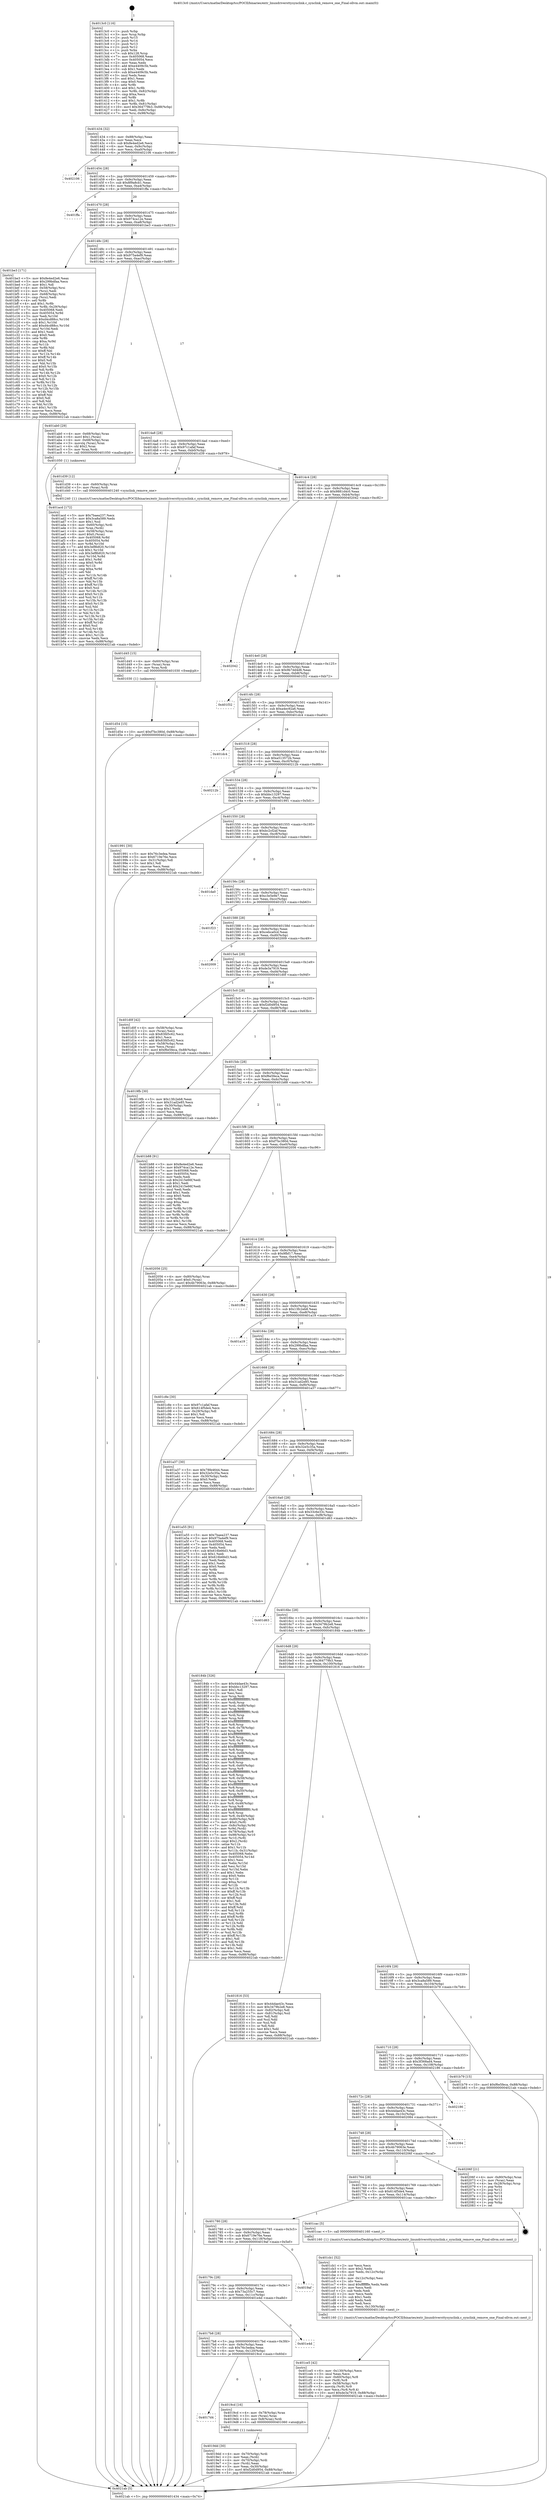 digraph "0x4013c0" {
  label = "0x4013c0 (/mnt/c/Users/mathe/Desktop/tcc/POCII/binaries/extr_linuxdriversttysynclink.c_synclink_remove_one_Final-ollvm.out::main(0))"
  labelloc = "t"
  node[shape=record]

  Entry [label="",width=0.3,height=0.3,shape=circle,fillcolor=black,style=filled]
  "0x401434" [label="{
     0x401434 [32]\l
     | [instrs]\l
     &nbsp;&nbsp;0x401434 \<+6\>: mov -0x88(%rbp),%eax\l
     &nbsp;&nbsp;0x40143a \<+2\>: mov %eax,%ecx\l
     &nbsp;&nbsp;0x40143c \<+6\>: sub $0x8e4ed2e6,%ecx\l
     &nbsp;&nbsp;0x401442 \<+6\>: mov %eax,-0x9c(%rbp)\l
     &nbsp;&nbsp;0x401448 \<+6\>: mov %ecx,-0xa0(%rbp)\l
     &nbsp;&nbsp;0x40144e \<+6\>: je 0000000000402106 \<main+0xd46\>\l
  }"]
  "0x402106" [label="{
     0x402106\l
  }", style=dashed]
  "0x401454" [label="{
     0x401454 [28]\l
     | [instrs]\l
     &nbsp;&nbsp;0x401454 \<+5\>: jmp 0000000000401459 \<main+0x99\>\l
     &nbsp;&nbsp;0x401459 \<+6\>: mov -0x9c(%rbp),%eax\l
     &nbsp;&nbsp;0x40145f \<+5\>: sub $0x8f9a8cb1,%eax\l
     &nbsp;&nbsp;0x401464 \<+6\>: mov %eax,-0xa4(%rbp)\l
     &nbsp;&nbsp;0x40146a \<+6\>: je 0000000000401ffa \<main+0xc3a\>\l
  }"]
  Exit [label="",width=0.3,height=0.3,shape=circle,fillcolor=black,style=filled,peripheries=2]
  "0x401ffa" [label="{
     0x401ffa\l
  }", style=dashed]
  "0x401470" [label="{
     0x401470 [28]\l
     | [instrs]\l
     &nbsp;&nbsp;0x401470 \<+5\>: jmp 0000000000401475 \<main+0xb5\>\l
     &nbsp;&nbsp;0x401475 \<+6\>: mov -0x9c(%rbp),%eax\l
     &nbsp;&nbsp;0x40147b \<+5\>: sub $0x974ca12e,%eax\l
     &nbsp;&nbsp;0x401480 \<+6\>: mov %eax,-0xa8(%rbp)\l
     &nbsp;&nbsp;0x401486 \<+6\>: je 0000000000401be3 \<main+0x823\>\l
  }"]
  "0x401d54" [label="{
     0x401d54 [15]\l
     | [instrs]\l
     &nbsp;&nbsp;0x401d54 \<+10\>: movl $0xf7bc380d,-0x88(%rbp)\l
     &nbsp;&nbsp;0x401d5e \<+5\>: jmp 00000000004021ab \<main+0xdeb\>\l
  }"]
  "0x401be3" [label="{
     0x401be3 [171]\l
     | [instrs]\l
     &nbsp;&nbsp;0x401be3 \<+5\>: mov $0x8e4ed2e6,%eax\l
     &nbsp;&nbsp;0x401be8 \<+5\>: mov $0x299bdfaa,%ecx\l
     &nbsp;&nbsp;0x401bed \<+2\>: mov $0x1,%dl\l
     &nbsp;&nbsp;0x401bef \<+4\>: mov -0x58(%rbp),%rsi\l
     &nbsp;&nbsp;0x401bf3 \<+2\>: mov (%rsi),%edi\l
     &nbsp;&nbsp;0x401bf5 \<+4\>: mov -0x68(%rbp),%rsi\l
     &nbsp;&nbsp;0x401bf9 \<+2\>: cmp (%rsi),%edi\l
     &nbsp;&nbsp;0x401bfb \<+4\>: setl %r8b\l
     &nbsp;&nbsp;0x401bff \<+4\>: and $0x1,%r8b\l
     &nbsp;&nbsp;0x401c03 \<+4\>: mov %r8b,-0x29(%rbp)\l
     &nbsp;&nbsp;0x401c07 \<+7\>: mov 0x405068,%edi\l
     &nbsp;&nbsp;0x401c0e \<+8\>: mov 0x405054,%r9d\l
     &nbsp;&nbsp;0x401c16 \<+3\>: mov %edi,%r10d\l
     &nbsp;&nbsp;0x401c19 \<+7\>: sub $0xd4cd88cc,%r10d\l
     &nbsp;&nbsp;0x401c20 \<+4\>: sub $0x1,%r10d\l
     &nbsp;&nbsp;0x401c24 \<+7\>: add $0xd4cd88cc,%r10d\l
     &nbsp;&nbsp;0x401c2b \<+4\>: imul %r10d,%edi\l
     &nbsp;&nbsp;0x401c2f \<+3\>: and $0x1,%edi\l
     &nbsp;&nbsp;0x401c32 \<+3\>: cmp $0x0,%edi\l
     &nbsp;&nbsp;0x401c35 \<+4\>: sete %r8b\l
     &nbsp;&nbsp;0x401c39 \<+4\>: cmp $0xa,%r9d\l
     &nbsp;&nbsp;0x401c3d \<+4\>: setl %r11b\l
     &nbsp;&nbsp;0x401c41 \<+3\>: mov %r8b,%bl\l
     &nbsp;&nbsp;0x401c44 \<+3\>: xor $0xff,%bl\l
     &nbsp;&nbsp;0x401c47 \<+3\>: mov %r11b,%r14b\l
     &nbsp;&nbsp;0x401c4a \<+4\>: xor $0xff,%r14b\l
     &nbsp;&nbsp;0x401c4e \<+3\>: xor $0x0,%dl\l
     &nbsp;&nbsp;0x401c51 \<+3\>: mov %bl,%r15b\l
     &nbsp;&nbsp;0x401c54 \<+4\>: and $0x0,%r15b\l
     &nbsp;&nbsp;0x401c58 \<+3\>: and %dl,%r8b\l
     &nbsp;&nbsp;0x401c5b \<+3\>: mov %r14b,%r12b\l
     &nbsp;&nbsp;0x401c5e \<+4\>: and $0x0,%r12b\l
     &nbsp;&nbsp;0x401c62 \<+3\>: and %dl,%r11b\l
     &nbsp;&nbsp;0x401c65 \<+3\>: or %r8b,%r15b\l
     &nbsp;&nbsp;0x401c68 \<+3\>: or %r11b,%r12b\l
     &nbsp;&nbsp;0x401c6b \<+3\>: xor %r12b,%r15b\l
     &nbsp;&nbsp;0x401c6e \<+3\>: or %r14b,%bl\l
     &nbsp;&nbsp;0x401c71 \<+3\>: xor $0xff,%bl\l
     &nbsp;&nbsp;0x401c74 \<+3\>: or $0x0,%dl\l
     &nbsp;&nbsp;0x401c77 \<+2\>: and %dl,%bl\l
     &nbsp;&nbsp;0x401c79 \<+3\>: or %bl,%r15b\l
     &nbsp;&nbsp;0x401c7c \<+4\>: test $0x1,%r15b\l
     &nbsp;&nbsp;0x401c80 \<+3\>: cmovne %ecx,%eax\l
     &nbsp;&nbsp;0x401c83 \<+6\>: mov %eax,-0x88(%rbp)\l
     &nbsp;&nbsp;0x401c89 \<+5\>: jmp 00000000004021ab \<main+0xdeb\>\l
  }"]
  "0x40148c" [label="{
     0x40148c [28]\l
     | [instrs]\l
     &nbsp;&nbsp;0x40148c \<+5\>: jmp 0000000000401491 \<main+0xd1\>\l
     &nbsp;&nbsp;0x401491 \<+6\>: mov -0x9c(%rbp),%eax\l
     &nbsp;&nbsp;0x401497 \<+5\>: sub $0x975a4ef9,%eax\l
     &nbsp;&nbsp;0x40149c \<+6\>: mov %eax,-0xac(%rbp)\l
     &nbsp;&nbsp;0x4014a2 \<+6\>: je 0000000000401ab0 \<main+0x6f0\>\l
  }"]
  "0x401d45" [label="{
     0x401d45 [15]\l
     | [instrs]\l
     &nbsp;&nbsp;0x401d45 \<+4\>: mov -0x60(%rbp),%rax\l
     &nbsp;&nbsp;0x401d49 \<+3\>: mov (%rax),%rax\l
     &nbsp;&nbsp;0x401d4c \<+3\>: mov %rax,%rdi\l
     &nbsp;&nbsp;0x401d4f \<+5\>: call 0000000000401030 \<free@plt\>\l
     | [calls]\l
     &nbsp;&nbsp;0x401030 \{1\} (unknown)\l
  }"]
  "0x401ab0" [label="{
     0x401ab0 [29]\l
     | [instrs]\l
     &nbsp;&nbsp;0x401ab0 \<+4\>: mov -0x68(%rbp),%rax\l
     &nbsp;&nbsp;0x401ab4 \<+6\>: movl $0x1,(%rax)\l
     &nbsp;&nbsp;0x401aba \<+4\>: mov -0x68(%rbp),%rax\l
     &nbsp;&nbsp;0x401abe \<+3\>: movslq (%rax),%rax\l
     &nbsp;&nbsp;0x401ac1 \<+4\>: shl $0x2,%rax\l
     &nbsp;&nbsp;0x401ac5 \<+3\>: mov %rax,%rdi\l
     &nbsp;&nbsp;0x401ac8 \<+5\>: call 0000000000401050 \<malloc@plt\>\l
     | [calls]\l
     &nbsp;&nbsp;0x401050 \{1\} (unknown)\l
  }"]
  "0x4014a8" [label="{
     0x4014a8 [28]\l
     | [instrs]\l
     &nbsp;&nbsp;0x4014a8 \<+5\>: jmp 00000000004014ad \<main+0xed\>\l
     &nbsp;&nbsp;0x4014ad \<+6\>: mov -0x9c(%rbp),%eax\l
     &nbsp;&nbsp;0x4014b3 \<+5\>: sub $0x97c1afaf,%eax\l
     &nbsp;&nbsp;0x4014b8 \<+6\>: mov %eax,-0xb0(%rbp)\l
     &nbsp;&nbsp;0x4014be \<+6\>: je 0000000000401d39 \<main+0x979\>\l
  }"]
  "0x401ce5" [label="{
     0x401ce5 [42]\l
     | [instrs]\l
     &nbsp;&nbsp;0x401ce5 \<+6\>: mov -0x130(%rbp),%ecx\l
     &nbsp;&nbsp;0x401ceb \<+3\>: imul %eax,%ecx\l
     &nbsp;&nbsp;0x401cee \<+4\>: mov -0x60(%rbp),%r8\l
     &nbsp;&nbsp;0x401cf2 \<+3\>: mov (%r8),%r8\l
     &nbsp;&nbsp;0x401cf5 \<+4\>: mov -0x58(%rbp),%r9\l
     &nbsp;&nbsp;0x401cf9 \<+3\>: movslq (%r9),%r9\l
     &nbsp;&nbsp;0x401cfc \<+4\>: mov %ecx,(%r8,%r9,4)\l
     &nbsp;&nbsp;0x401d00 \<+10\>: movl $0xde3a7919,-0x88(%rbp)\l
     &nbsp;&nbsp;0x401d0a \<+5\>: jmp 00000000004021ab \<main+0xdeb\>\l
  }"]
  "0x401d39" [label="{
     0x401d39 [12]\l
     | [instrs]\l
     &nbsp;&nbsp;0x401d39 \<+4\>: mov -0x60(%rbp),%rax\l
     &nbsp;&nbsp;0x401d3d \<+3\>: mov (%rax),%rdi\l
     &nbsp;&nbsp;0x401d40 \<+5\>: call 0000000000401240 \<synclink_remove_one\>\l
     | [calls]\l
     &nbsp;&nbsp;0x401240 \{1\} (/mnt/c/Users/mathe/Desktop/tcc/POCII/binaries/extr_linuxdriversttysynclink.c_synclink_remove_one_Final-ollvm.out::synclink_remove_one)\l
  }"]
  "0x4014c4" [label="{
     0x4014c4 [28]\l
     | [instrs]\l
     &nbsp;&nbsp;0x4014c4 \<+5\>: jmp 00000000004014c9 \<main+0x109\>\l
     &nbsp;&nbsp;0x4014c9 \<+6\>: mov -0x9c(%rbp),%eax\l
     &nbsp;&nbsp;0x4014cf \<+5\>: sub $0x9881d4c0,%eax\l
     &nbsp;&nbsp;0x4014d4 \<+6\>: mov %eax,-0xb4(%rbp)\l
     &nbsp;&nbsp;0x4014da \<+6\>: je 0000000000402042 \<main+0xc82\>\l
  }"]
  "0x401cb1" [label="{
     0x401cb1 [52]\l
     | [instrs]\l
     &nbsp;&nbsp;0x401cb1 \<+2\>: xor %ecx,%ecx\l
     &nbsp;&nbsp;0x401cb3 \<+5\>: mov $0x2,%edx\l
     &nbsp;&nbsp;0x401cb8 \<+6\>: mov %edx,-0x12c(%rbp)\l
     &nbsp;&nbsp;0x401cbe \<+1\>: cltd\l
     &nbsp;&nbsp;0x401cbf \<+6\>: mov -0x12c(%rbp),%esi\l
     &nbsp;&nbsp;0x401cc5 \<+2\>: idiv %esi\l
     &nbsp;&nbsp;0x401cc7 \<+6\>: imul $0xfffffffe,%edx,%edx\l
     &nbsp;&nbsp;0x401ccd \<+2\>: mov %ecx,%edi\l
     &nbsp;&nbsp;0x401ccf \<+2\>: sub %edx,%edi\l
     &nbsp;&nbsp;0x401cd1 \<+2\>: mov %ecx,%edx\l
     &nbsp;&nbsp;0x401cd3 \<+3\>: sub $0x1,%edx\l
     &nbsp;&nbsp;0x401cd6 \<+2\>: add %edx,%edi\l
     &nbsp;&nbsp;0x401cd8 \<+2\>: sub %edi,%ecx\l
     &nbsp;&nbsp;0x401cda \<+6\>: mov %ecx,-0x130(%rbp)\l
     &nbsp;&nbsp;0x401ce0 \<+5\>: call 0000000000401160 \<next_i\>\l
     | [calls]\l
     &nbsp;&nbsp;0x401160 \{1\} (/mnt/c/Users/mathe/Desktop/tcc/POCII/binaries/extr_linuxdriversttysynclink.c_synclink_remove_one_Final-ollvm.out::next_i)\l
  }"]
  "0x402042" [label="{
     0x402042\l
  }", style=dashed]
  "0x4014e0" [label="{
     0x4014e0 [28]\l
     | [instrs]\l
     &nbsp;&nbsp;0x4014e0 \<+5\>: jmp 00000000004014e5 \<main+0x125\>\l
     &nbsp;&nbsp;0x4014e5 \<+6\>: mov -0x9c(%rbp),%eax\l
     &nbsp;&nbsp;0x4014eb \<+5\>: sub $0x9b7dd4d6,%eax\l
     &nbsp;&nbsp;0x4014f0 \<+6\>: mov %eax,-0xb8(%rbp)\l
     &nbsp;&nbsp;0x4014f6 \<+6\>: je 0000000000401f32 \<main+0xb72\>\l
  }"]
  "0x401acd" [label="{
     0x401acd [172]\l
     | [instrs]\l
     &nbsp;&nbsp;0x401acd \<+5\>: mov $0x7baea237,%ecx\l
     &nbsp;&nbsp;0x401ad2 \<+5\>: mov $0x3ca8a589,%edx\l
     &nbsp;&nbsp;0x401ad7 \<+3\>: mov $0x1,%sil\l
     &nbsp;&nbsp;0x401ada \<+4\>: mov -0x60(%rbp),%rdi\l
     &nbsp;&nbsp;0x401ade \<+3\>: mov %rax,(%rdi)\l
     &nbsp;&nbsp;0x401ae1 \<+4\>: mov -0x58(%rbp),%rax\l
     &nbsp;&nbsp;0x401ae5 \<+6\>: movl $0x0,(%rax)\l
     &nbsp;&nbsp;0x401aeb \<+8\>: mov 0x405068,%r8d\l
     &nbsp;&nbsp;0x401af3 \<+8\>: mov 0x405054,%r9d\l
     &nbsp;&nbsp;0x401afb \<+3\>: mov %r8d,%r10d\l
     &nbsp;&nbsp;0x401afe \<+7\>: add $0x3ef8b820,%r10d\l
     &nbsp;&nbsp;0x401b05 \<+4\>: sub $0x1,%r10d\l
     &nbsp;&nbsp;0x401b09 \<+7\>: sub $0x3ef8b820,%r10d\l
     &nbsp;&nbsp;0x401b10 \<+4\>: imul %r10d,%r8d\l
     &nbsp;&nbsp;0x401b14 \<+4\>: and $0x1,%r8d\l
     &nbsp;&nbsp;0x401b18 \<+4\>: cmp $0x0,%r8d\l
     &nbsp;&nbsp;0x401b1c \<+4\>: sete %r11b\l
     &nbsp;&nbsp;0x401b20 \<+4\>: cmp $0xa,%r9d\l
     &nbsp;&nbsp;0x401b24 \<+3\>: setl %bl\l
     &nbsp;&nbsp;0x401b27 \<+3\>: mov %r11b,%r14b\l
     &nbsp;&nbsp;0x401b2a \<+4\>: xor $0xff,%r14b\l
     &nbsp;&nbsp;0x401b2e \<+3\>: mov %bl,%r15b\l
     &nbsp;&nbsp;0x401b31 \<+4\>: xor $0xff,%r15b\l
     &nbsp;&nbsp;0x401b35 \<+4\>: xor $0x0,%sil\l
     &nbsp;&nbsp;0x401b39 \<+3\>: mov %r14b,%r12b\l
     &nbsp;&nbsp;0x401b3c \<+4\>: and $0x0,%r12b\l
     &nbsp;&nbsp;0x401b40 \<+3\>: and %sil,%r11b\l
     &nbsp;&nbsp;0x401b43 \<+3\>: mov %r15b,%r13b\l
     &nbsp;&nbsp;0x401b46 \<+4\>: and $0x0,%r13b\l
     &nbsp;&nbsp;0x401b4a \<+3\>: and %sil,%bl\l
     &nbsp;&nbsp;0x401b4d \<+3\>: or %r11b,%r12b\l
     &nbsp;&nbsp;0x401b50 \<+3\>: or %bl,%r13b\l
     &nbsp;&nbsp;0x401b53 \<+3\>: xor %r13b,%r12b\l
     &nbsp;&nbsp;0x401b56 \<+3\>: or %r15b,%r14b\l
     &nbsp;&nbsp;0x401b59 \<+4\>: xor $0xff,%r14b\l
     &nbsp;&nbsp;0x401b5d \<+4\>: or $0x0,%sil\l
     &nbsp;&nbsp;0x401b61 \<+3\>: and %sil,%r14b\l
     &nbsp;&nbsp;0x401b64 \<+3\>: or %r14b,%r12b\l
     &nbsp;&nbsp;0x401b67 \<+4\>: test $0x1,%r12b\l
     &nbsp;&nbsp;0x401b6b \<+3\>: cmovne %edx,%ecx\l
     &nbsp;&nbsp;0x401b6e \<+6\>: mov %ecx,-0x88(%rbp)\l
     &nbsp;&nbsp;0x401b74 \<+5\>: jmp 00000000004021ab \<main+0xdeb\>\l
  }"]
  "0x401f32" [label="{
     0x401f32\l
  }", style=dashed]
  "0x4014fc" [label="{
     0x4014fc [28]\l
     | [instrs]\l
     &nbsp;&nbsp;0x4014fc \<+5\>: jmp 0000000000401501 \<main+0x141\>\l
     &nbsp;&nbsp;0x401501 \<+6\>: mov -0x9c(%rbp),%eax\l
     &nbsp;&nbsp;0x401507 \<+5\>: sub $0xa4ec92a6,%eax\l
     &nbsp;&nbsp;0x40150c \<+6\>: mov %eax,-0xbc(%rbp)\l
     &nbsp;&nbsp;0x401512 \<+6\>: je 0000000000401dc4 \<main+0xa04\>\l
  }"]
  "0x4019dd" [label="{
     0x4019dd [30]\l
     | [instrs]\l
     &nbsp;&nbsp;0x4019dd \<+4\>: mov -0x70(%rbp),%rdi\l
     &nbsp;&nbsp;0x4019e1 \<+2\>: mov %eax,(%rdi)\l
     &nbsp;&nbsp;0x4019e3 \<+4\>: mov -0x70(%rbp),%rdi\l
     &nbsp;&nbsp;0x4019e7 \<+2\>: mov (%rdi),%eax\l
     &nbsp;&nbsp;0x4019e9 \<+3\>: mov %eax,-0x30(%rbp)\l
     &nbsp;&nbsp;0x4019ec \<+10\>: movl $0xf2d0d954,-0x88(%rbp)\l
     &nbsp;&nbsp;0x4019f6 \<+5\>: jmp 00000000004021ab \<main+0xdeb\>\l
  }"]
  "0x401dc4" [label="{
     0x401dc4\l
  }", style=dashed]
  "0x401518" [label="{
     0x401518 [28]\l
     | [instrs]\l
     &nbsp;&nbsp;0x401518 \<+5\>: jmp 000000000040151d \<main+0x15d\>\l
     &nbsp;&nbsp;0x40151d \<+6\>: mov -0x9c(%rbp),%eax\l
     &nbsp;&nbsp;0x401523 \<+5\>: sub $0xa513572b,%eax\l
     &nbsp;&nbsp;0x401528 \<+6\>: mov %eax,-0xc0(%rbp)\l
     &nbsp;&nbsp;0x40152e \<+6\>: je 000000000040212b \<main+0xd6b\>\l
  }"]
  "0x4017d4" [label="{
     0x4017d4\l
  }", style=dashed]
  "0x40212b" [label="{
     0x40212b\l
  }", style=dashed]
  "0x401534" [label="{
     0x401534 [28]\l
     | [instrs]\l
     &nbsp;&nbsp;0x401534 \<+5\>: jmp 0000000000401539 \<main+0x179\>\l
     &nbsp;&nbsp;0x401539 \<+6\>: mov -0x9c(%rbp),%eax\l
     &nbsp;&nbsp;0x40153f \<+5\>: sub $0xbbc13297,%eax\l
     &nbsp;&nbsp;0x401544 \<+6\>: mov %eax,-0xc4(%rbp)\l
     &nbsp;&nbsp;0x40154a \<+6\>: je 0000000000401991 \<main+0x5d1\>\l
  }"]
  "0x4019cd" [label="{
     0x4019cd [16]\l
     | [instrs]\l
     &nbsp;&nbsp;0x4019cd \<+4\>: mov -0x78(%rbp),%rax\l
     &nbsp;&nbsp;0x4019d1 \<+3\>: mov (%rax),%rax\l
     &nbsp;&nbsp;0x4019d4 \<+4\>: mov 0x8(%rax),%rdi\l
     &nbsp;&nbsp;0x4019d8 \<+5\>: call 0000000000401060 \<atoi@plt\>\l
     | [calls]\l
     &nbsp;&nbsp;0x401060 \{1\} (unknown)\l
  }"]
  "0x401991" [label="{
     0x401991 [30]\l
     | [instrs]\l
     &nbsp;&nbsp;0x401991 \<+5\>: mov $0x76c3edea,%eax\l
     &nbsp;&nbsp;0x401996 \<+5\>: mov $0x6719e76e,%ecx\l
     &nbsp;&nbsp;0x40199b \<+3\>: mov -0x31(%rbp),%dl\l
     &nbsp;&nbsp;0x40199e \<+3\>: test $0x1,%dl\l
     &nbsp;&nbsp;0x4019a1 \<+3\>: cmovne %ecx,%eax\l
     &nbsp;&nbsp;0x4019a4 \<+6\>: mov %eax,-0x88(%rbp)\l
     &nbsp;&nbsp;0x4019aa \<+5\>: jmp 00000000004021ab \<main+0xdeb\>\l
  }"]
  "0x401550" [label="{
     0x401550 [28]\l
     | [instrs]\l
     &nbsp;&nbsp;0x401550 \<+5\>: jmp 0000000000401555 \<main+0x195\>\l
     &nbsp;&nbsp;0x401555 \<+6\>: mov -0x9c(%rbp),%eax\l
     &nbsp;&nbsp;0x40155b \<+5\>: sub $0xbc2cf2af,%eax\l
     &nbsp;&nbsp;0x401560 \<+6\>: mov %eax,-0xc8(%rbp)\l
     &nbsp;&nbsp;0x401566 \<+6\>: je 0000000000401da0 \<main+0x9e0\>\l
  }"]
  "0x4017b8" [label="{
     0x4017b8 [28]\l
     | [instrs]\l
     &nbsp;&nbsp;0x4017b8 \<+5\>: jmp 00000000004017bd \<main+0x3fd\>\l
     &nbsp;&nbsp;0x4017bd \<+6\>: mov -0x9c(%rbp),%eax\l
     &nbsp;&nbsp;0x4017c3 \<+5\>: sub $0x76c3edea,%eax\l
     &nbsp;&nbsp;0x4017c8 \<+6\>: mov %eax,-0x120(%rbp)\l
     &nbsp;&nbsp;0x4017ce \<+6\>: je 00000000004019cd \<main+0x60d\>\l
  }"]
  "0x401da0" [label="{
     0x401da0\l
  }", style=dashed]
  "0x40156c" [label="{
     0x40156c [28]\l
     | [instrs]\l
     &nbsp;&nbsp;0x40156c \<+5\>: jmp 0000000000401571 \<main+0x1b1\>\l
     &nbsp;&nbsp;0x401571 \<+6\>: mov -0x9c(%rbp),%eax\l
     &nbsp;&nbsp;0x401577 \<+5\>: sub $0xc3e5e9e7,%eax\l
     &nbsp;&nbsp;0x40157c \<+6\>: mov %eax,-0xcc(%rbp)\l
     &nbsp;&nbsp;0x401582 \<+6\>: je 0000000000401f23 \<main+0xb63\>\l
  }"]
  "0x401e4d" [label="{
     0x401e4d\l
  }", style=dashed]
  "0x401f23" [label="{
     0x401f23\l
  }", style=dashed]
  "0x401588" [label="{
     0x401588 [28]\l
     | [instrs]\l
     &nbsp;&nbsp;0x401588 \<+5\>: jmp 000000000040158d \<main+0x1cd\>\l
     &nbsp;&nbsp;0x40158d \<+6\>: mov -0x9c(%rbp),%eax\l
     &nbsp;&nbsp;0x401593 \<+5\>: sub $0xcebca0cd,%eax\l
     &nbsp;&nbsp;0x401598 \<+6\>: mov %eax,-0xd0(%rbp)\l
     &nbsp;&nbsp;0x40159e \<+6\>: je 0000000000402009 \<main+0xc49\>\l
  }"]
  "0x40179c" [label="{
     0x40179c [28]\l
     | [instrs]\l
     &nbsp;&nbsp;0x40179c \<+5\>: jmp 00000000004017a1 \<main+0x3e1\>\l
     &nbsp;&nbsp;0x4017a1 \<+6\>: mov -0x9c(%rbp),%eax\l
     &nbsp;&nbsp;0x4017a7 \<+5\>: sub $0x73a255c7,%eax\l
     &nbsp;&nbsp;0x4017ac \<+6\>: mov %eax,-0x11c(%rbp)\l
     &nbsp;&nbsp;0x4017b2 \<+6\>: je 0000000000401e4d \<main+0xa8d\>\l
  }"]
  "0x402009" [label="{
     0x402009\l
  }", style=dashed]
  "0x4015a4" [label="{
     0x4015a4 [28]\l
     | [instrs]\l
     &nbsp;&nbsp;0x4015a4 \<+5\>: jmp 00000000004015a9 \<main+0x1e9\>\l
     &nbsp;&nbsp;0x4015a9 \<+6\>: mov -0x9c(%rbp),%eax\l
     &nbsp;&nbsp;0x4015af \<+5\>: sub $0xde3a7919,%eax\l
     &nbsp;&nbsp;0x4015b4 \<+6\>: mov %eax,-0xd4(%rbp)\l
     &nbsp;&nbsp;0x4015ba \<+6\>: je 0000000000401d0f \<main+0x94f\>\l
  }"]
  "0x4019af" [label="{
     0x4019af\l
  }", style=dashed]
  "0x401d0f" [label="{
     0x401d0f [42]\l
     | [instrs]\l
     &nbsp;&nbsp;0x401d0f \<+4\>: mov -0x58(%rbp),%rax\l
     &nbsp;&nbsp;0x401d13 \<+2\>: mov (%rax),%ecx\l
     &nbsp;&nbsp;0x401d15 \<+6\>: sub $0x83fd5c62,%ecx\l
     &nbsp;&nbsp;0x401d1b \<+3\>: add $0x1,%ecx\l
     &nbsp;&nbsp;0x401d1e \<+6\>: add $0x83fd5c62,%ecx\l
     &nbsp;&nbsp;0x401d24 \<+4\>: mov -0x58(%rbp),%rax\l
     &nbsp;&nbsp;0x401d28 \<+2\>: mov %ecx,(%rax)\l
     &nbsp;&nbsp;0x401d2a \<+10\>: movl $0xf6e5feca,-0x88(%rbp)\l
     &nbsp;&nbsp;0x401d34 \<+5\>: jmp 00000000004021ab \<main+0xdeb\>\l
  }"]
  "0x4015c0" [label="{
     0x4015c0 [28]\l
     | [instrs]\l
     &nbsp;&nbsp;0x4015c0 \<+5\>: jmp 00000000004015c5 \<main+0x205\>\l
     &nbsp;&nbsp;0x4015c5 \<+6\>: mov -0x9c(%rbp),%eax\l
     &nbsp;&nbsp;0x4015cb \<+5\>: sub $0xf2d0d954,%eax\l
     &nbsp;&nbsp;0x4015d0 \<+6\>: mov %eax,-0xd8(%rbp)\l
     &nbsp;&nbsp;0x4015d6 \<+6\>: je 00000000004019fb \<main+0x63b\>\l
  }"]
  "0x401780" [label="{
     0x401780 [28]\l
     | [instrs]\l
     &nbsp;&nbsp;0x401780 \<+5\>: jmp 0000000000401785 \<main+0x3c5\>\l
     &nbsp;&nbsp;0x401785 \<+6\>: mov -0x9c(%rbp),%eax\l
     &nbsp;&nbsp;0x40178b \<+5\>: sub $0x6719e76e,%eax\l
     &nbsp;&nbsp;0x401790 \<+6\>: mov %eax,-0x118(%rbp)\l
     &nbsp;&nbsp;0x401796 \<+6\>: je 00000000004019af \<main+0x5ef\>\l
  }"]
  "0x4019fb" [label="{
     0x4019fb [30]\l
     | [instrs]\l
     &nbsp;&nbsp;0x4019fb \<+5\>: mov $0x13fc2eb8,%eax\l
     &nbsp;&nbsp;0x401a00 \<+5\>: mov $0x31ad2e85,%ecx\l
     &nbsp;&nbsp;0x401a05 \<+3\>: mov -0x30(%rbp),%edx\l
     &nbsp;&nbsp;0x401a08 \<+3\>: cmp $0x1,%edx\l
     &nbsp;&nbsp;0x401a0b \<+3\>: cmovl %ecx,%eax\l
     &nbsp;&nbsp;0x401a0e \<+6\>: mov %eax,-0x88(%rbp)\l
     &nbsp;&nbsp;0x401a14 \<+5\>: jmp 00000000004021ab \<main+0xdeb\>\l
  }"]
  "0x4015dc" [label="{
     0x4015dc [28]\l
     | [instrs]\l
     &nbsp;&nbsp;0x4015dc \<+5\>: jmp 00000000004015e1 \<main+0x221\>\l
     &nbsp;&nbsp;0x4015e1 \<+6\>: mov -0x9c(%rbp),%eax\l
     &nbsp;&nbsp;0x4015e7 \<+5\>: sub $0xf6e5feca,%eax\l
     &nbsp;&nbsp;0x4015ec \<+6\>: mov %eax,-0xdc(%rbp)\l
     &nbsp;&nbsp;0x4015f2 \<+6\>: je 0000000000401b88 \<main+0x7c8\>\l
  }"]
  "0x401cac" [label="{
     0x401cac [5]\l
     | [instrs]\l
     &nbsp;&nbsp;0x401cac \<+5\>: call 0000000000401160 \<next_i\>\l
     | [calls]\l
     &nbsp;&nbsp;0x401160 \{1\} (/mnt/c/Users/mathe/Desktop/tcc/POCII/binaries/extr_linuxdriversttysynclink.c_synclink_remove_one_Final-ollvm.out::next_i)\l
  }"]
  "0x401b88" [label="{
     0x401b88 [91]\l
     | [instrs]\l
     &nbsp;&nbsp;0x401b88 \<+5\>: mov $0x8e4ed2e6,%eax\l
     &nbsp;&nbsp;0x401b8d \<+5\>: mov $0x974ca12e,%ecx\l
     &nbsp;&nbsp;0x401b92 \<+7\>: mov 0x405068,%edx\l
     &nbsp;&nbsp;0x401b99 \<+7\>: mov 0x405054,%esi\l
     &nbsp;&nbsp;0x401ba0 \<+2\>: mov %edx,%edi\l
     &nbsp;&nbsp;0x401ba2 \<+6\>: sub $0x2415e66f,%edi\l
     &nbsp;&nbsp;0x401ba8 \<+3\>: sub $0x1,%edi\l
     &nbsp;&nbsp;0x401bab \<+6\>: add $0x2415e66f,%edi\l
     &nbsp;&nbsp;0x401bb1 \<+3\>: imul %edi,%edx\l
     &nbsp;&nbsp;0x401bb4 \<+3\>: and $0x1,%edx\l
     &nbsp;&nbsp;0x401bb7 \<+3\>: cmp $0x0,%edx\l
     &nbsp;&nbsp;0x401bba \<+4\>: sete %r8b\l
     &nbsp;&nbsp;0x401bbe \<+3\>: cmp $0xa,%esi\l
     &nbsp;&nbsp;0x401bc1 \<+4\>: setl %r9b\l
     &nbsp;&nbsp;0x401bc5 \<+3\>: mov %r8b,%r10b\l
     &nbsp;&nbsp;0x401bc8 \<+3\>: and %r9b,%r10b\l
     &nbsp;&nbsp;0x401bcb \<+3\>: xor %r9b,%r8b\l
     &nbsp;&nbsp;0x401bce \<+3\>: or %r8b,%r10b\l
     &nbsp;&nbsp;0x401bd1 \<+4\>: test $0x1,%r10b\l
     &nbsp;&nbsp;0x401bd5 \<+3\>: cmovne %ecx,%eax\l
     &nbsp;&nbsp;0x401bd8 \<+6\>: mov %eax,-0x88(%rbp)\l
     &nbsp;&nbsp;0x401bde \<+5\>: jmp 00000000004021ab \<main+0xdeb\>\l
  }"]
  "0x4015f8" [label="{
     0x4015f8 [28]\l
     | [instrs]\l
     &nbsp;&nbsp;0x4015f8 \<+5\>: jmp 00000000004015fd \<main+0x23d\>\l
     &nbsp;&nbsp;0x4015fd \<+6\>: mov -0x9c(%rbp),%eax\l
     &nbsp;&nbsp;0x401603 \<+5\>: sub $0xf7bc380d,%eax\l
     &nbsp;&nbsp;0x401608 \<+6\>: mov %eax,-0xe0(%rbp)\l
     &nbsp;&nbsp;0x40160e \<+6\>: je 0000000000402056 \<main+0xc96\>\l
  }"]
  "0x401764" [label="{
     0x401764 [28]\l
     | [instrs]\l
     &nbsp;&nbsp;0x401764 \<+5\>: jmp 0000000000401769 \<main+0x3a9\>\l
     &nbsp;&nbsp;0x401769 \<+6\>: mov -0x9c(%rbp),%eax\l
     &nbsp;&nbsp;0x40176f \<+5\>: sub $0x614f5de4,%eax\l
     &nbsp;&nbsp;0x401774 \<+6\>: mov %eax,-0x114(%rbp)\l
     &nbsp;&nbsp;0x40177a \<+6\>: je 0000000000401cac \<main+0x8ec\>\l
  }"]
  "0x402056" [label="{
     0x402056 [25]\l
     | [instrs]\l
     &nbsp;&nbsp;0x402056 \<+4\>: mov -0x80(%rbp),%rax\l
     &nbsp;&nbsp;0x40205a \<+6\>: movl $0x0,(%rax)\l
     &nbsp;&nbsp;0x402060 \<+10\>: movl $0x4b79063e,-0x88(%rbp)\l
     &nbsp;&nbsp;0x40206a \<+5\>: jmp 00000000004021ab \<main+0xdeb\>\l
  }"]
  "0x401614" [label="{
     0x401614 [28]\l
     | [instrs]\l
     &nbsp;&nbsp;0x401614 \<+5\>: jmp 0000000000401619 \<main+0x259\>\l
     &nbsp;&nbsp;0x401619 \<+6\>: mov -0x9c(%rbp),%eax\l
     &nbsp;&nbsp;0x40161f \<+5\>: sub $0x9fbf17,%eax\l
     &nbsp;&nbsp;0x401624 \<+6\>: mov %eax,-0xe4(%rbp)\l
     &nbsp;&nbsp;0x40162a \<+6\>: je 0000000000401f8d \<main+0xbcd\>\l
  }"]
  "0x40206f" [label="{
     0x40206f [21]\l
     | [instrs]\l
     &nbsp;&nbsp;0x40206f \<+4\>: mov -0x80(%rbp),%rax\l
     &nbsp;&nbsp;0x402073 \<+2\>: mov (%rax),%eax\l
     &nbsp;&nbsp;0x402075 \<+4\>: lea -0x28(%rbp),%rsp\l
     &nbsp;&nbsp;0x402079 \<+1\>: pop %rbx\l
     &nbsp;&nbsp;0x40207a \<+2\>: pop %r12\l
     &nbsp;&nbsp;0x40207c \<+2\>: pop %r13\l
     &nbsp;&nbsp;0x40207e \<+2\>: pop %r14\l
     &nbsp;&nbsp;0x402080 \<+2\>: pop %r15\l
     &nbsp;&nbsp;0x402082 \<+1\>: pop %rbp\l
     &nbsp;&nbsp;0x402083 \<+1\>: ret\l
  }"]
  "0x401f8d" [label="{
     0x401f8d\l
  }", style=dashed]
  "0x401630" [label="{
     0x401630 [28]\l
     | [instrs]\l
     &nbsp;&nbsp;0x401630 \<+5\>: jmp 0000000000401635 \<main+0x275\>\l
     &nbsp;&nbsp;0x401635 \<+6\>: mov -0x9c(%rbp),%eax\l
     &nbsp;&nbsp;0x40163b \<+5\>: sub $0x13fc2eb8,%eax\l
     &nbsp;&nbsp;0x401640 \<+6\>: mov %eax,-0xe8(%rbp)\l
     &nbsp;&nbsp;0x401646 \<+6\>: je 0000000000401a19 \<main+0x659\>\l
  }"]
  "0x401748" [label="{
     0x401748 [28]\l
     | [instrs]\l
     &nbsp;&nbsp;0x401748 \<+5\>: jmp 000000000040174d \<main+0x38d\>\l
     &nbsp;&nbsp;0x40174d \<+6\>: mov -0x9c(%rbp),%eax\l
     &nbsp;&nbsp;0x401753 \<+5\>: sub $0x4b79063e,%eax\l
     &nbsp;&nbsp;0x401758 \<+6\>: mov %eax,-0x110(%rbp)\l
     &nbsp;&nbsp;0x40175e \<+6\>: je 000000000040206f \<main+0xcaf\>\l
  }"]
  "0x401a19" [label="{
     0x401a19\l
  }", style=dashed]
  "0x40164c" [label="{
     0x40164c [28]\l
     | [instrs]\l
     &nbsp;&nbsp;0x40164c \<+5\>: jmp 0000000000401651 \<main+0x291\>\l
     &nbsp;&nbsp;0x401651 \<+6\>: mov -0x9c(%rbp),%eax\l
     &nbsp;&nbsp;0x401657 \<+5\>: sub $0x299bdfaa,%eax\l
     &nbsp;&nbsp;0x40165c \<+6\>: mov %eax,-0xec(%rbp)\l
     &nbsp;&nbsp;0x401662 \<+6\>: je 0000000000401c8e \<main+0x8ce\>\l
  }"]
  "0x402084" [label="{
     0x402084\l
  }", style=dashed]
  "0x401c8e" [label="{
     0x401c8e [30]\l
     | [instrs]\l
     &nbsp;&nbsp;0x401c8e \<+5\>: mov $0x97c1afaf,%eax\l
     &nbsp;&nbsp;0x401c93 \<+5\>: mov $0x614f5de4,%ecx\l
     &nbsp;&nbsp;0x401c98 \<+3\>: mov -0x29(%rbp),%dl\l
     &nbsp;&nbsp;0x401c9b \<+3\>: test $0x1,%dl\l
     &nbsp;&nbsp;0x401c9e \<+3\>: cmovne %ecx,%eax\l
     &nbsp;&nbsp;0x401ca1 \<+6\>: mov %eax,-0x88(%rbp)\l
     &nbsp;&nbsp;0x401ca7 \<+5\>: jmp 00000000004021ab \<main+0xdeb\>\l
  }"]
  "0x401668" [label="{
     0x401668 [28]\l
     | [instrs]\l
     &nbsp;&nbsp;0x401668 \<+5\>: jmp 000000000040166d \<main+0x2ad\>\l
     &nbsp;&nbsp;0x40166d \<+6\>: mov -0x9c(%rbp),%eax\l
     &nbsp;&nbsp;0x401673 \<+5\>: sub $0x31ad2e85,%eax\l
     &nbsp;&nbsp;0x401678 \<+6\>: mov %eax,-0xf0(%rbp)\l
     &nbsp;&nbsp;0x40167e \<+6\>: je 0000000000401a37 \<main+0x677\>\l
  }"]
  "0x40172c" [label="{
     0x40172c [28]\l
     | [instrs]\l
     &nbsp;&nbsp;0x40172c \<+5\>: jmp 0000000000401731 \<main+0x371\>\l
     &nbsp;&nbsp;0x401731 \<+6\>: mov -0x9c(%rbp),%eax\l
     &nbsp;&nbsp;0x401737 \<+5\>: sub $0x44dae43c,%eax\l
     &nbsp;&nbsp;0x40173c \<+6\>: mov %eax,-0x10c(%rbp)\l
     &nbsp;&nbsp;0x401742 \<+6\>: je 0000000000402084 \<main+0xcc4\>\l
  }"]
  "0x401a37" [label="{
     0x401a37 [30]\l
     | [instrs]\l
     &nbsp;&nbsp;0x401a37 \<+5\>: mov $0x78fe4644,%eax\l
     &nbsp;&nbsp;0x401a3c \<+5\>: mov $0x32e5c35a,%ecx\l
     &nbsp;&nbsp;0x401a41 \<+3\>: mov -0x30(%rbp),%edx\l
     &nbsp;&nbsp;0x401a44 \<+3\>: cmp $0x0,%edx\l
     &nbsp;&nbsp;0x401a47 \<+3\>: cmove %ecx,%eax\l
     &nbsp;&nbsp;0x401a4a \<+6\>: mov %eax,-0x88(%rbp)\l
     &nbsp;&nbsp;0x401a50 \<+5\>: jmp 00000000004021ab \<main+0xdeb\>\l
  }"]
  "0x401684" [label="{
     0x401684 [28]\l
     | [instrs]\l
     &nbsp;&nbsp;0x401684 \<+5\>: jmp 0000000000401689 \<main+0x2c9\>\l
     &nbsp;&nbsp;0x401689 \<+6\>: mov -0x9c(%rbp),%eax\l
     &nbsp;&nbsp;0x40168f \<+5\>: sub $0x32e5c35a,%eax\l
     &nbsp;&nbsp;0x401694 \<+6\>: mov %eax,-0xf4(%rbp)\l
     &nbsp;&nbsp;0x40169a \<+6\>: je 0000000000401a55 \<main+0x695\>\l
  }"]
  "0x402186" [label="{
     0x402186\l
  }", style=dashed]
  "0x401a55" [label="{
     0x401a55 [91]\l
     | [instrs]\l
     &nbsp;&nbsp;0x401a55 \<+5\>: mov $0x7baea237,%eax\l
     &nbsp;&nbsp;0x401a5a \<+5\>: mov $0x975a4ef9,%ecx\l
     &nbsp;&nbsp;0x401a5f \<+7\>: mov 0x405068,%edx\l
     &nbsp;&nbsp;0x401a66 \<+7\>: mov 0x405054,%esi\l
     &nbsp;&nbsp;0x401a6d \<+2\>: mov %edx,%edi\l
     &nbsp;&nbsp;0x401a6f \<+6\>: sub $0x616b66d3,%edi\l
     &nbsp;&nbsp;0x401a75 \<+3\>: sub $0x1,%edi\l
     &nbsp;&nbsp;0x401a78 \<+6\>: add $0x616b66d3,%edi\l
     &nbsp;&nbsp;0x401a7e \<+3\>: imul %edi,%edx\l
     &nbsp;&nbsp;0x401a81 \<+3\>: and $0x1,%edx\l
     &nbsp;&nbsp;0x401a84 \<+3\>: cmp $0x0,%edx\l
     &nbsp;&nbsp;0x401a87 \<+4\>: sete %r8b\l
     &nbsp;&nbsp;0x401a8b \<+3\>: cmp $0xa,%esi\l
     &nbsp;&nbsp;0x401a8e \<+4\>: setl %r9b\l
     &nbsp;&nbsp;0x401a92 \<+3\>: mov %r8b,%r10b\l
     &nbsp;&nbsp;0x401a95 \<+3\>: and %r9b,%r10b\l
     &nbsp;&nbsp;0x401a98 \<+3\>: xor %r9b,%r8b\l
     &nbsp;&nbsp;0x401a9b \<+3\>: or %r8b,%r10b\l
     &nbsp;&nbsp;0x401a9e \<+4\>: test $0x1,%r10b\l
     &nbsp;&nbsp;0x401aa2 \<+3\>: cmovne %ecx,%eax\l
     &nbsp;&nbsp;0x401aa5 \<+6\>: mov %eax,-0x88(%rbp)\l
     &nbsp;&nbsp;0x401aab \<+5\>: jmp 00000000004021ab \<main+0xdeb\>\l
  }"]
  "0x4016a0" [label="{
     0x4016a0 [28]\l
     | [instrs]\l
     &nbsp;&nbsp;0x4016a0 \<+5\>: jmp 00000000004016a5 \<main+0x2e5\>\l
     &nbsp;&nbsp;0x4016a5 \<+6\>: mov -0x9c(%rbp),%eax\l
     &nbsp;&nbsp;0x4016ab \<+5\>: sub $0x33c6e33c,%eax\l
     &nbsp;&nbsp;0x4016b0 \<+6\>: mov %eax,-0xf8(%rbp)\l
     &nbsp;&nbsp;0x4016b6 \<+6\>: je 0000000000401d63 \<main+0x9a3\>\l
  }"]
  "0x401710" [label="{
     0x401710 [28]\l
     | [instrs]\l
     &nbsp;&nbsp;0x401710 \<+5\>: jmp 0000000000401715 \<main+0x355\>\l
     &nbsp;&nbsp;0x401715 \<+6\>: mov -0x9c(%rbp),%eax\l
     &nbsp;&nbsp;0x40171b \<+5\>: sub $0x3f368ad4,%eax\l
     &nbsp;&nbsp;0x401720 \<+6\>: mov %eax,-0x108(%rbp)\l
     &nbsp;&nbsp;0x401726 \<+6\>: je 0000000000402186 \<main+0xdc6\>\l
  }"]
  "0x401d63" [label="{
     0x401d63\l
  }", style=dashed]
  "0x4016bc" [label="{
     0x4016bc [28]\l
     | [instrs]\l
     &nbsp;&nbsp;0x4016bc \<+5\>: jmp 00000000004016c1 \<main+0x301\>\l
     &nbsp;&nbsp;0x4016c1 \<+6\>: mov -0x9c(%rbp),%eax\l
     &nbsp;&nbsp;0x4016c7 \<+5\>: sub $0x3479b2e8,%eax\l
     &nbsp;&nbsp;0x4016cc \<+6\>: mov %eax,-0xfc(%rbp)\l
     &nbsp;&nbsp;0x4016d2 \<+6\>: je 000000000040184b \<main+0x48b\>\l
  }"]
  "0x401b79" [label="{
     0x401b79 [15]\l
     | [instrs]\l
     &nbsp;&nbsp;0x401b79 \<+10\>: movl $0xf6e5feca,-0x88(%rbp)\l
     &nbsp;&nbsp;0x401b83 \<+5\>: jmp 00000000004021ab \<main+0xdeb\>\l
  }"]
  "0x40184b" [label="{
     0x40184b [326]\l
     | [instrs]\l
     &nbsp;&nbsp;0x40184b \<+5\>: mov $0x44dae43c,%eax\l
     &nbsp;&nbsp;0x401850 \<+5\>: mov $0xbbc13297,%ecx\l
     &nbsp;&nbsp;0x401855 \<+2\>: mov $0x1,%dl\l
     &nbsp;&nbsp;0x401857 \<+2\>: xor %esi,%esi\l
     &nbsp;&nbsp;0x401859 \<+3\>: mov %rsp,%rdi\l
     &nbsp;&nbsp;0x40185c \<+4\>: add $0xfffffffffffffff0,%rdi\l
     &nbsp;&nbsp;0x401860 \<+3\>: mov %rdi,%rsp\l
     &nbsp;&nbsp;0x401863 \<+4\>: mov %rdi,-0x80(%rbp)\l
     &nbsp;&nbsp;0x401867 \<+3\>: mov %rsp,%rdi\l
     &nbsp;&nbsp;0x40186a \<+4\>: add $0xfffffffffffffff0,%rdi\l
     &nbsp;&nbsp;0x40186e \<+3\>: mov %rdi,%rsp\l
     &nbsp;&nbsp;0x401871 \<+3\>: mov %rsp,%r8\l
     &nbsp;&nbsp;0x401874 \<+4\>: add $0xfffffffffffffff0,%r8\l
     &nbsp;&nbsp;0x401878 \<+3\>: mov %r8,%rsp\l
     &nbsp;&nbsp;0x40187b \<+4\>: mov %r8,-0x78(%rbp)\l
     &nbsp;&nbsp;0x40187f \<+3\>: mov %rsp,%r8\l
     &nbsp;&nbsp;0x401882 \<+4\>: add $0xfffffffffffffff0,%r8\l
     &nbsp;&nbsp;0x401886 \<+3\>: mov %r8,%rsp\l
     &nbsp;&nbsp;0x401889 \<+4\>: mov %r8,-0x70(%rbp)\l
     &nbsp;&nbsp;0x40188d \<+3\>: mov %rsp,%r8\l
     &nbsp;&nbsp;0x401890 \<+4\>: add $0xfffffffffffffff0,%r8\l
     &nbsp;&nbsp;0x401894 \<+3\>: mov %r8,%rsp\l
     &nbsp;&nbsp;0x401897 \<+4\>: mov %r8,-0x68(%rbp)\l
     &nbsp;&nbsp;0x40189b \<+3\>: mov %rsp,%r8\l
     &nbsp;&nbsp;0x40189e \<+4\>: add $0xfffffffffffffff0,%r8\l
     &nbsp;&nbsp;0x4018a2 \<+3\>: mov %r8,%rsp\l
     &nbsp;&nbsp;0x4018a5 \<+4\>: mov %r8,-0x60(%rbp)\l
     &nbsp;&nbsp;0x4018a9 \<+3\>: mov %rsp,%r8\l
     &nbsp;&nbsp;0x4018ac \<+4\>: add $0xfffffffffffffff0,%r8\l
     &nbsp;&nbsp;0x4018b0 \<+3\>: mov %r8,%rsp\l
     &nbsp;&nbsp;0x4018b3 \<+4\>: mov %r8,-0x58(%rbp)\l
     &nbsp;&nbsp;0x4018b7 \<+3\>: mov %rsp,%r8\l
     &nbsp;&nbsp;0x4018ba \<+4\>: add $0xfffffffffffffff0,%r8\l
     &nbsp;&nbsp;0x4018be \<+3\>: mov %r8,%rsp\l
     &nbsp;&nbsp;0x4018c1 \<+4\>: mov %r8,-0x50(%rbp)\l
     &nbsp;&nbsp;0x4018c5 \<+3\>: mov %rsp,%r8\l
     &nbsp;&nbsp;0x4018c8 \<+4\>: add $0xfffffffffffffff0,%r8\l
     &nbsp;&nbsp;0x4018cc \<+3\>: mov %r8,%rsp\l
     &nbsp;&nbsp;0x4018cf \<+4\>: mov %r8,-0x48(%rbp)\l
     &nbsp;&nbsp;0x4018d3 \<+3\>: mov %rsp,%r8\l
     &nbsp;&nbsp;0x4018d6 \<+4\>: add $0xfffffffffffffff0,%r8\l
     &nbsp;&nbsp;0x4018da \<+3\>: mov %r8,%rsp\l
     &nbsp;&nbsp;0x4018dd \<+4\>: mov %r8,-0x40(%rbp)\l
     &nbsp;&nbsp;0x4018e1 \<+4\>: mov -0x80(%rbp),%r8\l
     &nbsp;&nbsp;0x4018e5 \<+7\>: movl $0x0,(%r8)\l
     &nbsp;&nbsp;0x4018ec \<+7\>: mov -0x8c(%rbp),%r9d\l
     &nbsp;&nbsp;0x4018f3 \<+3\>: mov %r9d,(%rdi)\l
     &nbsp;&nbsp;0x4018f6 \<+4\>: mov -0x78(%rbp),%r8\l
     &nbsp;&nbsp;0x4018fa \<+7\>: mov -0x98(%rbp),%r10\l
     &nbsp;&nbsp;0x401901 \<+3\>: mov %r10,(%r8)\l
     &nbsp;&nbsp;0x401904 \<+3\>: cmpl $0x2,(%rdi)\l
     &nbsp;&nbsp;0x401907 \<+4\>: setne %r11b\l
     &nbsp;&nbsp;0x40190b \<+4\>: and $0x1,%r11b\l
     &nbsp;&nbsp;0x40190f \<+4\>: mov %r11b,-0x31(%rbp)\l
     &nbsp;&nbsp;0x401913 \<+7\>: mov 0x405068,%ebx\l
     &nbsp;&nbsp;0x40191a \<+8\>: mov 0x405054,%r14d\l
     &nbsp;&nbsp;0x401922 \<+3\>: sub $0x1,%esi\l
     &nbsp;&nbsp;0x401925 \<+3\>: mov %ebx,%r15d\l
     &nbsp;&nbsp;0x401928 \<+3\>: add %esi,%r15d\l
     &nbsp;&nbsp;0x40192b \<+4\>: imul %r15d,%ebx\l
     &nbsp;&nbsp;0x40192f \<+3\>: and $0x1,%ebx\l
     &nbsp;&nbsp;0x401932 \<+3\>: cmp $0x0,%ebx\l
     &nbsp;&nbsp;0x401935 \<+4\>: sete %r11b\l
     &nbsp;&nbsp;0x401939 \<+4\>: cmp $0xa,%r14d\l
     &nbsp;&nbsp;0x40193d \<+4\>: setl %r12b\l
     &nbsp;&nbsp;0x401941 \<+3\>: mov %r11b,%r13b\l
     &nbsp;&nbsp;0x401944 \<+4\>: xor $0xff,%r13b\l
     &nbsp;&nbsp;0x401948 \<+3\>: mov %r12b,%sil\l
     &nbsp;&nbsp;0x40194b \<+4\>: xor $0xff,%sil\l
     &nbsp;&nbsp;0x40194f \<+3\>: xor $0x1,%dl\l
     &nbsp;&nbsp;0x401952 \<+3\>: mov %r13b,%dil\l
     &nbsp;&nbsp;0x401955 \<+4\>: and $0xff,%dil\l
     &nbsp;&nbsp;0x401959 \<+3\>: and %dl,%r11b\l
     &nbsp;&nbsp;0x40195c \<+3\>: mov %sil,%r8b\l
     &nbsp;&nbsp;0x40195f \<+4\>: and $0xff,%r8b\l
     &nbsp;&nbsp;0x401963 \<+3\>: and %dl,%r12b\l
     &nbsp;&nbsp;0x401966 \<+3\>: or %r11b,%dil\l
     &nbsp;&nbsp;0x401969 \<+3\>: or %r12b,%r8b\l
     &nbsp;&nbsp;0x40196c \<+3\>: xor %r8b,%dil\l
     &nbsp;&nbsp;0x40196f \<+3\>: or %sil,%r13b\l
     &nbsp;&nbsp;0x401972 \<+4\>: xor $0xff,%r13b\l
     &nbsp;&nbsp;0x401976 \<+3\>: or $0x1,%dl\l
     &nbsp;&nbsp;0x401979 \<+3\>: and %dl,%r13b\l
     &nbsp;&nbsp;0x40197c \<+3\>: or %r13b,%dil\l
     &nbsp;&nbsp;0x40197f \<+4\>: test $0x1,%dil\l
     &nbsp;&nbsp;0x401983 \<+3\>: cmovne %ecx,%eax\l
     &nbsp;&nbsp;0x401986 \<+6\>: mov %eax,-0x88(%rbp)\l
     &nbsp;&nbsp;0x40198c \<+5\>: jmp 00000000004021ab \<main+0xdeb\>\l
  }"]
  "0x4016d8" [label="{
     0x4016d8 [28]\l
     | [instrs]\l
     &nbsp;&nbsp;0x4016d8 \<+5\>: jmp 00000000004016dd \<main+0x31d\>\l
     &nbsp;&nbsp;0x4016dd \<+6\>: mov -0x9c(%rbp),%eax\l
     &nbsp;&nbsp;0x4016e3 \<+5\>: sub $0x364779b3,%eax\l
     &nbsp;&nbsp;0x4016e8 \<+6\>: mov %eax,-0x100(%rbp)\l
     &nbsp;&nbsp;0x4016ee \<+6\>: je 0000000000401816 \<main+0x456\>\l
  }"]
  "0x4013c0" [label="{
     0x4013c0 [116]\l
     | [instrs]\l
     &nbsp;&nbsp;0x4013c0 \<+1\>: push %rbp\l
     &nbsp;&nbsp;0x4013c1 \<+3\>: mov %rsp,%rbp\l
     &nbsp;&nbsp;0x4013c4 \<+2\>: push %r15\l
     &nbsp;&nbsp;0x4013c6 \<+2\>: push %r14\l
     &nbsp;&nbsp;0x4013c8 \<+2\>: push %r13\l
     &nbsp;&nbsp;0x4013ca \<+2\>: push %r12\l
     &nbsp;&nbsp;0x4013cc \<+1\>: push %rbx\l
     &nbsp;&nbsp;0x4013cd \<+7\>: sub $0x128,%rsp\l
     &nbsp;&nbsp;0x4013d4 \<+7\>: mov 0x405068,%eax\l
     &nbsp;&nbsp;0x4013db \<+7\>: mov 0x405054,%ecx\l
     &nbsp;&nbsp;0x4013e2 \<+2\>: mov %eax,%edx\l
     &nbsp;&nbsp;0x4013e4 \<+6\>: add $0xe4409c5b,%edx\l
     &nbsp;&nbsp;0x4013ea \<+3\>: sub $0x1,%edx\l
     &nbsp;&nbsp;0x4013ed \<+6\>: sub $0xe4409c5b,%edx\l
     &nbsp;&nbsp;0x4013f3 \<+3\>: imul %edx,%eax\l
     &nbsp;&nbsp;0x4013f6 \<+3\>: and $0x1,%eax\l
     &nbsp;&nbsp;0x4013f9 \<+3\>: cmp $0x0,%eax\l
     &nbsp;&nbsp;0x4013fc \<+4\>: sete %r8b\l
     &nbsp;&nbsp;0x401400 \<+4\>: and $0x1,%r8b\l
     &nbsp;&nbsp;0x401404 \<+7\>: mov %r8b,-0x82(%rbp)\l
     &nbsp;&nbsp;0x40140b \<+3\>: cmp $0xa,%ecx\l
     &nbsp;&nbsp;0x40140e \<+4\>: setl %r8b\l
     &nbsp;&nbsp;0x401412 \<+4\>: and $0x1,%r8b\l
     &nbsp;&nbsp;0x401416 \<+7\>: mov %r8b,-0x81(%rbp)\l
     &nbsp;&nbsp;0x40141d \<+10\>: movl $0x364779b3,-0x88(%rbp)\l
     &nbsp;&nbsp;0x401427 \<+6\>: mov %edi,-0x8c(%rbp)\l
     &nbsp;&nbsp;0x40142d \<+7\>: mov %rsi,-0x98(%rbp)\l
  }"]
  "0x401816" [label="{
     0x401816 [53]\l
     | [instrs]\l
     &nbsp;&nbsp;0x401816 \<+5\>: mov $0x44dae43c,%eax\l
     &nbsp;&nbsp;0x40181b \<+5\>: mov $0x3479b2e8,%ecx\l
     &nbsp;&nbsp;0x401820 \<+6\>: mov -0x82(%rbp),%dl\l
     &nbsp;&nbsp;0x401826 \<+7\>: mov -0x81(%rbp),%sil\l
     &nbsp;&nbsp;0x40182d \<+3\>: mov %dl,%dil\l
     &nbsp;&nbsp;0x401830 \<+3\>: and %sil,%dil\l
     &nbsp;&nbsp;0x401833 \<+3\>: xor %sil,%dl\l
     &nbsp;&nbsp;0x401836 \<+3\>: or %dl,%dil\l
     &nbsp;&nbsp;0x401839 \<+4\>: test $0x1,%dil\l
     &nbsp;&nbsp;0x40183d \<+3\>: cmovne %ecx,%eax\l
     &nbsp;&nbsp;0x401840 \<+6\>: mov %eax,-0x88(%rbp)\l
     &nbsp;&nbsp;0x401846 \<+5\>: jmp 00000000004021ab \<main+0xdeb\>\l
  }"]
  "0x4016f4" [label="{
     0x4016f4 [28]\l
     | [instrs]\l
     &nbsp;&nbsp;0x4016f4 \<+5\>: jmp 00000000004016f9 \<main+0x339\>\l
     &nbsp;&nbsp;0x4016f9 \<+6\>: mov -0x9c(%rbp),%eax\l
     &nbsp;&nbsp;0x4016ff \<+5\>: sub $0x3ca8a589,%eax\l
     &nbsp;&nbsp;0x401704 \<+6\>: mov %eax,-0x104(%rbp)\l
     &nbsp;&nbsp;0x40170a \<+6\>: je 0000000000401b79 \<main+0x7b9\>\l
  }"]
  "0x4021ab" [label="{
     0x4021ab [5]\l
     | [instrs]\l
     &nbsp;&nbsp;0x4021ab \<+5\>: jmp 0000000000401434 \<main+0x74\>\l
  }"]
  Entry -> "0x4013c0" [label=" 1"]
  "0x401434" -> "0x402106" [label=" 0"]
  "0x401434" -> "0x401454" [label=" 20"]
  "0x40206f" -> Exit [label=" 1"]
  "0x401454" -> "0x401ffa" [label=" 0"]
  "0x401454" -> "0x401470" [label=" 20"]
  "0x402056" -> "0x4021ab" [label=" 1"]
  "0x401470" -> "0x401be3" [label=" 2"]
  "0x401470" -> "0x40148c" [label=" 18"]
  "0x401d54" -> "0x4021ab" [label=" 1"]
  "0x40148c" -> "0x401ab0" [label=" 1"]
  "0x40148c" -> "0x4014a8" [label=" 17"]
  "0x401d45" -> "0x401d54" [label=" 1"]
  "0x4014a8" -> "0x401d39" [label=" 1"]
  "0x4014a8" -> "0x4014c4" [label=" 16"]
  "0x401d39" -> "0x401d45" [label=" 1"]
  "0x4014c4" -> "0x402042" [label=" 0"]
  "0x4014c4" -> "0x4014e0" [label=" 16"]
  "0x401d0f" -> "0x4021ab" [label=" 1"]
  "0x4014e0" -> "0x401f32" [label=" 0"]
  "0x4014e0" -> "0x4014fc" [label=" 16"]
  "0x401ce5" -> "0x4021ab" [label=" 1"]
  "0x4014fc" -> "0x401dc4" [label=" 0"]
  "0x4014fc" -> "0x401518" [label=" 16"]
  "0x401cb1" -> "0x401ce5" [label=" 1"]
  "0x401518" -> "0x40212b" [label=" 0"]
  "0x401518" -> "0x401534" [label=" 16"]
  "0x401cac" -> "0x401cb1" [label=" 1"]
  "0x401534" -> "0x401991" [label=" 1"]
  "0x401534" -> "0x401550" [label=" 15"]
  "0x401c8e" -> "0x4021ab" [label=" 2"]
  "0x401550" -> "0x401da0" [label=" 0"]
  "0x401550" -> "0x40156c" [label=" 15"]
  "0x401b88" -> "0x4021ab" [label=" 2"]
  "0x40156c" -> "0x401f23" [label=" 0"]
  "0x40156c" -> "0x401588" [label=" 15"]
  "0x401b79" -> "0x4021ab" [label=" 1"]
  "0x401588" -> "0x402009" [label=" 0"]
  "0x401588" -> "0x4015a4" [label=" 15"]
  "0x401ab0" -> "0x401acd" [label=" 1"]
  "0x4015a4" -> "0x401d0f" [label=" 1"]
  "0x4015a4" -> "0x4015c0" [label=" 14"]
  "0x401a55" -> "0x4021ab" [label=" 1"]
  "0x4015c0" -> "0x4019fb" [label=" 1"]
  "0x4015c0" -> "0x4015dc" [label=" 13"]
  "0x4019fb" -> "0x4021ab" [label=" 1"]
  "0x4015dc" -> "0x401b88" [label=" 2"]
  "0x4015dc" -> "0x4015f8" [label=" 11"]
  "0x4019dd" -> "0x4021ab" [label=" 1"]
  "0x4015f8" -> "0x402056" [label=" 1"]
  "0x4015f8" -> "0x401614" [label=" 10"]
  "0x4017b8" -> "0x4017d4" [label=" 0"]
  "0x401614" -> "0x401f8d" [label=" 0"]
  "0x401614" -> "0x401630" [label=" 10"]
  "0x4017b8" -> "0x4019cd" [label=" 1"]
  "0x401630" -> "0x401a19" [label=" 0"]
  "0x401630" -> "0x40164c" [label=" 10"]
  "0x40179c" -> "0x4017b8" [label=" 1"]
  "0x40164c" -> "0x401c8e" [label=" 2"]
  "0x40164c" -> "0x401668" [label=" 8"]
  "0x40179c" -> "0x401e4d" [label=" 0"]
  "0x401668" -> "0x401a37" [label=" 1"]
  "0x401668" -> "0x401684" [label=" 7"]
  "0x401780" -> "0x40179c" [label=" 1"]
  "0x401684" -> "0x401a55" [label=" 1"]
  "0x401684" -> "0x4016a0" [label=" 6"]
  "0x401780" -> "0x4019af" [label=" 0"]
  "0x4016a0" -> "0x401d63" [label=" 0"]
  "0x4016a0" -> "0x4016bc" [label=" 6"]
  "0x401764" -> "0x401780" [label=" 1"]
  "0x4016bc" -> "0x40184b" [label=" 1"]
  "0x4016bc" -> "0x4016d8" [label=" 5"]
  "0x401764" -> "0x401cac" [label=" 1"]
  "0x4016d8" -> "0x401816" [label=" 1"]
  "0x4016d8" -> "0x4016f4" [label=" 4"]
  "0x401816" -> "0x4021ab" [label=" 1"]
  "0x4013c0" -> "0x401434" [label=" 1"]
  "0x4021ab" -> "0x401434" [label=" 19"]
  "0x401748" -> "0x401764" [label=" 2"]
  "0x40184b" -> "0x4021ab" [label=" 1"]
  "0x401991" -> "0x4021ab" [label=" 1"]
  "0x4019cd" -> "0x4019dd" [label=" 1"]
  "0x4016f4" -> "0x401b79" [label=" 1"]
  "0x4016f4" -> "0x401710" [label=" 3"]
  "0x401a37" -> "0x4021ab" [label=" 1"]
  "0x401710" -> "0x402186" [label=" 0"]
  "0x401710" -> "0x40172c" [label=" 3"]
  "0x401acd" -> "0x4021ab" [label=" 1"]
  "0x40172c" -> "0x402084" [label=" 0"]
  "0x40172c" -> "0x401748" [label=" 3"]
  "0x401be3" -> "0x4021ab" [label=" 2"]
  "0x401748" -> "0x40206f" [label=" 1"]
}
